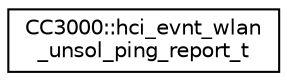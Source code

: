 digraph "Graphical Class Hierarchy"
{
  edge [fontname="Helvetica",fontsize="10",labelfontname="Helvetica",labelfontsize="10"];
  node [fontname="Helvetica",fontsize="10",shape=record];
  rankdir="LR";
  Node1 [label="CC3000::hci_evnt_wlan\l_unsol_ping_report_t",height=0.2,width=0.4,color="black", fillcolor="white", style="filled",URL="$da/d84/structCC3000_1_1hci__evnt__wlan__unsol__ping__report__t.html"];
}
